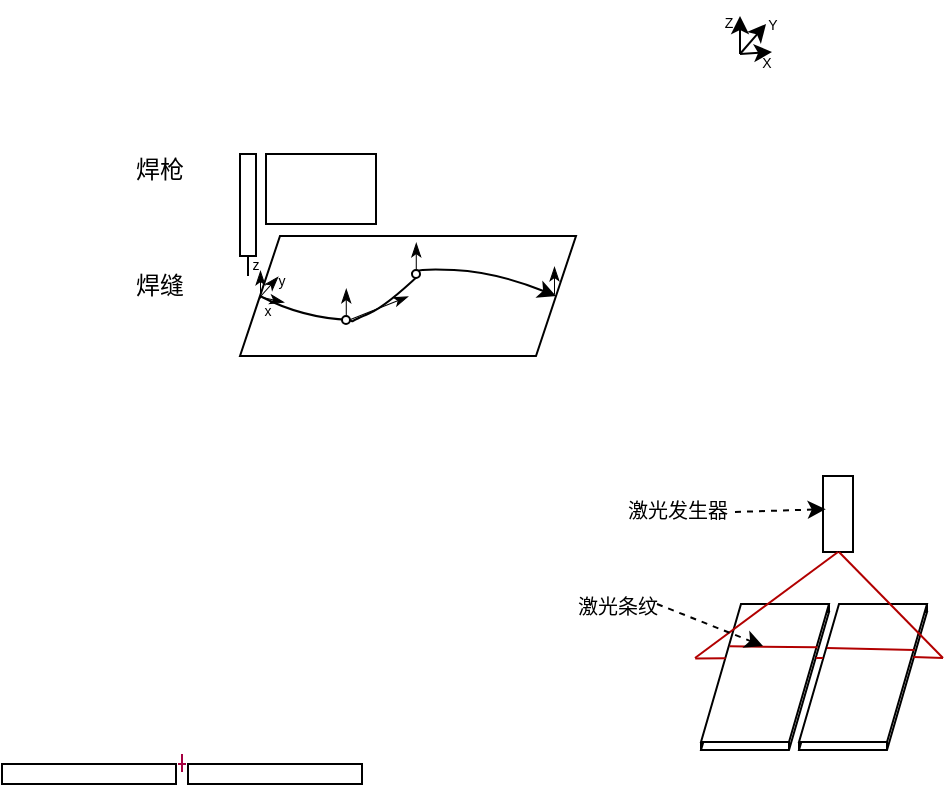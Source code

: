 <mxfile version="22.1.18" type="github">
  <diagram name="第 1 页" id="qrdvi6JPUX82MHN96o6e">
    <mxGraphModel dx="715" dy="390" grid="0" gridSize="10" guides="1" tooltips="1" connect="1" arrows="1" fold="1" page="1" pageScale="1" pageWidth="827" pageHeight="1169" math="0" shadow="0">
      <root>
        <mxCell id="0" />
        <mxCell id="1" parent="0" />
        <mxCell id="XrR6xecaoihYYggqQL5T-5" value="" style="shape=parallelogram;perimeter=parallelogramPerimeter;whiteSpace=wrap;html=1;fixedSize=1;" parent="1" vertex="1">
          <mxGeometry x="137" y="276" width="168" height="60" as="geometry" />
        </mxCell>
        <mxCell id="XrR6xecaoihYYggqQL5T-1" value="" style="rounded=0;whiteSpace=wrap;html=1;" parent="1" vertex="1">
          <mxGeometry x="137" y="235" width="8" height="51" as="geometry" />
        </mxCell>
        <mxCell id="XrR6xecaoihYYggqQL5T-2" value="" style="rounded=0;whiteSpace=wrap;html=1;" parent="1" vertex="1">
          <mxGeometry x="150" y="235" width="55" height="35" as="geometry" />
        </mxCell>
        <mxCell id="XrR6xecaoihYYggqQL5T-3" value="焊枪" style="text;html=1;strokeColor=none;fillColor=none;align=center;verticalAlign=middle;whiteSpace=wrap;rounded=0;" parent="1" vertex="1">
          <mxGeometry x="67" y="228" width="60" height="30" as="geometry" />
        </mxCell>
        <mxCell id="XrR6xecaoihYYggqQL5T-4" value="" style="endArrow=none;html=1;rounded=0;entryX=0.5;entryY=1;entryDx=0;entryDy=0;" parent="1" target="XrR6xecaoihYYggqQL5T-1" edge="1">
          <mxGeometry width="50" height="50" relative="1" as="geometry">
            <mxPoint x="141" y="296" as="sourcePoint" />
            <mxPoint x="140" y="289" as="targetPoint" />
          </mxGeometry>
        </mxCell>
        <mxCell id="XrR6xecaoihYYggqQL5T-6" value="" style="curved=1;endArrow=classic;html=1;rounded=0;exitX=0;exitY=0.5;exitDx=0;exitDy=0;entryX=1;entryY=0.5;entryDx=0;entryDy=0;" parent="1" source="XrR6xecaoihYYggqQL5T-19" target="XrR6xecaoihYYggqQL5T-5" edge="1">
          <mxGeometry width="50" height="50" relative="1" as="geometry">
            <mxPoint x="171" y="330" as="sourcePoint" />
            <mxPoint x="221" y="280" as="targetPoint" />
            <Array as="points">
              <mxPoint x="223" y="292" />
              <mxPoint x="265" y="294" />
            </Array>
          </mxGeometry>
        </mxCell>
        <mxCell id="XrR6xecaoihYYggqQL5T-7" value="焊缝" style="text;html=1;strokeColor=none;fillColor=none;align=center;verticalAlign=middle;whiteSpace=wrap;rounded=0;" parent="1" vertex="1">
          <mxGeometry x="67" y="286" width="60" height="30" as="geometry" />
        </mxCell>
        <mxCell id="XrR6xecaoihYYggqQL5T-15" value="" style="group;rotation=0;" parent="1" vertex="1" connectable="0">
          <mxGeometry x="376" y="165" width="33" height="26" as="geometry" />
        </mxCell>
        <mxCell id="XrR6xecaoihYYggqQL5T-8" value="" style="endArrow=classic;html=1;rounded=0;" parent="XrR6xecaoihYYggqQL5T-15" edge="1">
          <mxGeometry width="50" height="50" relative="1" as="geometry">
            <mxPoint x="11" y="20" as="sourcePoint" />
            <mxPoint x="11" y="1" as="targetPoint" />
          </mxGeometry>
        </mxCell>
        <mxCell id="XrR6xecaoihYYggqQL5T-9" value="" style="endArrow=classic;html=1;rounded=0;" parent="XrR6xecaoihYYggqQL5T-15" edge="1">
          <mxGeometry width="50" height="50" relative="1" as="geometry">
            <mxPoint x="11" y="20" as="sourcePoint" />
            <mxPoint x="27" y="19" as="targetPoint" />
          </mxGeometry>
        </mxCell>
        <mxCell id="XrR6xecaoihYYggqQL5T-10" value="" style="endArrow=classic;html=1;rounded=0;" parent="XrR6xecaoihYYggqQL5T-15" edge="1">
          <mxGeometry width="50" height="50" relative="1" as="geometry">
            <mxPoint x="11" y="20" as="sourcePoint" />
            <mxPoint x="24" y="5" as="targetPoint" />
          </mxGeometry>
        </mxCell>
        <mxCell id="XrR6xecaoihYYggqQL5T-12" value="&lt;font style=&quot;font-size: 7px;&quot;&gt;Z&lt;/font&gt;" style="text;html=1;strokeColor=none;fillColor=none;align=center;verticalAlign=middle;whiteSpace=wrap;rounded=0;rotation=0;" parent="XrR6xecaoihYYggqQL5T-15" vertex="1">
          <mxGeometry width="11" height="6.19" as="geometry" />
        </mxCell>
        <mxCell id="XrR6xecaoihYYggqQL5T-13" value="&lt;span style=&quot;font-size: 7px;&quot;&gt;X&lt;/span&gt;" style="text;html=1;strokeColor=none;fillColor=none;align=center;verticalAlign=middle;whiteSpace=wrap;rounded=0;rotation=0;" parent="XrR6xecaoihYYggqQL5T-15" vertex="1">
          <mxGeometry x="19" y="20" width="11" height="6.19" as="geometry" />
        </mxCell>
        <mxCell id="XrR6xecaoihYYggqQL5T-14" value="&lt;font style=&quot;font-size: 7px;&quot;&gt;Y&lt;/font&gt;" style="text;html=1;strokeColor=none;fillColor=none;align=center;verticalAlign=middle;whiteSpace=wrap;rounded=0;rotation=0;" parent="XrR6xecaoihYYggqQL5T-15" vertex="1">
          <mxGeometry x="22" y="1" width="11" height="6.19" as="geometry" />
        </mxCell>
        <mxCell id="XrR6xecaoihYYggqQL5T-17" value="" style="curved=1;endArrow=none;html=1;rounded=0;exitX=0;exitY=0.5;exitDx=0;exitDy=0;entryX=1;entryY=0.5;entryDx=0;entryDy=0;endFill=0;" parent="1" source="XrR6xecaoihYYggqQL5T-5" target="XrR6xecaoihYYggqQL5T-16" edge="1">
          <mxGeometry width="50" height="50" relative="1" as="geometry">
            <mxPoint x="147" y="306" as="sourcePoint" />
            <mxPoint x="295" y="306" as="targetPoint" />
            <Array as="points">
              <mxPoint x="168" y="317" />
            </Array>
          </mxGeometry>
        </mxCell>
        <mxCell id="XrR6xecaoihYYggqQL5T-16" value="" style="ellipse;whiteSpace=wrap;html=1;aspect=fixed;" parent="1" vertex="1">
          <mxGeometry x="188" y="316" width="4" height="4" as="geometry" />
        </mxCell>
        <mxCell id="XrR6xecaoihYYggqQL5T-21" value="" style="curved=1;endArrow=none;html=1;rounded=0;exitX=1;exitY=0.5;exitDx=0;exitDy=0;entryX=1;entryY=0.5;entryDx=0;entryDy=0;startArrow=none;startFill=0;endFill=0;" parent="1" source="XrR6xecaoihYYggqQL5T-16" target="XrR6xecaoihYYggqQL5T-19" edge="1">
          <mxGeometry width="50" height="50" relative="1" as="geometry">
            <mxPoint x="188" y="318" as="sourcePoint" />
            <mxPoint x="295" y="306" as="targetPoint" />
            <Array as="points">
              <mxPoint x="193" y="319" />
              <mxPoint x="194" y="318" />
              <mxPoint x="210" y="311" />
            </Array>
          </mxGeometry>
        </mxCell>
        <mxCell id="XrR6xecaoihYYggqQL5T-19" value="" style="ellipse;whiteSpace=wrap;html=1;aspect=fixed;" parent="1" vertex="1">
          <mxGeometry x="223" y="293" width="4" height="4" as="geometry" />
        </mxCell>
        <mxCell id="XrR6xecaoihYYggqQL5T-30" value="" style="endArrow=classicThin;html=1;rounded=0;strokeWidth=0.522;endFill=1;" parent="1" edge="1">
          <mxGeometry width="50" height="50" relative="1" as="geometry">
            <mxPoint x="147" y="307" as="sourcePoint" />
            <mxPoint x="147" y="293" as="targetPoint" />
          </mxGeometry>
        </mxCell>
        <mxCell id="XrR6xecaoihYYggqQL5T-31" value="" style="endArrow=classicThin;html=1;rounded=0;strokeWidth=0.522;endFill=1;" parent="1" edge="1">
          <mxGeometry width="50" height="50" relative="1" as="geometry">
            <mxPoint x="189.89" y="316" as="sourcePoint" />
            <mxPoint x="189.89" y="302" as="targetPoint" />
          </mxGeometry>
        </mxCell>
        <mxCell id="XrR6xecaoihYYggqQL5T-32" value="" style="endArrow=classicThin;html=1;rounded=0;strokeWidth=0.522;endFill=1;" parent="1" edge="1">
          <mxGeometry width="50" height="50" relative="1" as="geometry">
            <mxPoint x="224.89" y="293" as="sourcePoint" />
            <mxPoint x="224.89" y="279" as="targetPoint" />
          </mxGeometry>
        </mxCell>
        <mxCell id="XrR6xecaoihYYggqQL5T-34" value="" style="endArrow=classicThin;html=1;rounded=0;strokeWidth=0.522;endFill=1;" parent="1" edge="1">
          <mxGeometry width="50" height="50" relative="1" as="geometry">
            <mxPoint x="294" y="305" as="sourcePoint" />
            <mxPoint x="294" y="291" as="targetPoint" />
          </mxGeometry>
        </mxCell>
        <mxCell id="XrR6xecaoihYYggqQL5T-35" value="" style="endArrow=classicThin;html=1;rounded=0;strokeWidth=0.522;endFill=1;" parent="1" edge="1">
          <mxGeometry width="50" height="50" relative="1" as="geometry">
            <mxPoint x="148" y="306.5" as="sourcePoint" />
            <mxPoint x="159" y="309" as="targetPoint" />
          </mxGeometry>
        </mxCell>
        <mxCell id="XrR6xecaoihYYggqQL5T-36" value="" style="endArrow=classicThin;html=1;rounded=0;strokeWidth=0.522;endFill=1;" parent="1" edge="1">
          <mxGeometry width="50" height="50" relative="1" as="geometry">
            <mxPoint x="147" y="306" as="sourcePoint" />
            <mxPoint x="156" y="296" as="targetPoint" />
          </mxGeometry>
        </mxCell>
        <mxCell id="XrR6xecaoihYYggqQL5T-37" value="&lt;span style=&quot;font-size: 7px;&quot;&gt;x&lt;/span&gt;" style="text;html=1;strokeColor=none;fillColor=none;align=center;verticalAlign=middle;whiteSpace=wrap;rounded=0;" parent="1" vertex="1">
          <mxGeometry x="143" y="308" width="16" height="8" as="geometry" />
        </mxCell>
        <mxCell id="XrR6xecaoihYYggqQL5T-38" value="&lt;span style=&quot;font-size: 7px;&quot;&gt;y&lt;/span&gt;" style="text;html=1;strokeColor=none;fillColor=none;align=center;verticalAlign=middle;whiteSpace=wrap;rounded=0;" parent="1" vertex="1">
          <mxGeometry x="150" y="293" width="16" height="8" as="geometry" />
        </mxCell>
        <mxCell id="XrR6xecaoihYYggqQL5T-39" value="&lt;span style=&quot;font-size: 7px;&quot;&gt;z&lt;/span&gt;" style="text;html=1;strokeColor=none;fillColor=none;align=center;verticalAlign=middle;whiteSpace=wrap;rounded=0;" parent="1" vertex="1">
          <mxGeometry x="137" y="285" width="16" height="8" as="geometry" />
        </mxCell>
        <mxCell id="XrR6xecaoihYYggqQL5T-40" value="" style="endArrow=classicThin;html=1;rounded=0;strokeWidth=0.522;endFill=1;" parent="1" target="XrR6xecaoihYYggqQL5T-5" edge="1">
          <mxGeometry width="50" height="50" relative="1" as="geometry">
            <mxPoint x="192" y="317.5" as="sourcePoint" />
            <mxPoint x="200" y="315" as="targetPoint" />
          </mxGeometry>
        </mxCell>
        <mxCell id="mQIY4NiD0DT4UJwngbeD-1" value="" style="rounded=0;whiteSpace=wrap;html=1;" vertex="1" parent="1">
          <mxGeometry x="18" y="540" width="87" height="10" as="geometry" />
        </mxCell>
        <mxCell id="mQIY4NiD0DT4UJwngbeD-2" value="" style="rounded=0;whiteSpace=wrap;html=1;" vertex="1" parent="1">
          <mxGeometry x="111" y="540" width="87" height="10" as="geometry" />
        </mxCell>
        <mxCell id="mQIY4NiD0DT4UJwngbeD-3" value="" style="endArrow=none;html=1;rounded=0;fillColor=#d80073;strokeColor=#A50040;" edge="1" parent="1">
          <mxGeometry width="50" height="50" relative="1" as="geometry">
            <mxPoint x="108" y="544" as="sourcePoint" />
            <mxPoint x="108" y="535" as="targetPoint" />
          </mxGeometry>
        </mxCell>
        <mxCell id="mQIY4NiD0DT4UJwngbeD-4" value="" style="endArrow=none;html=1;rounded=0;fillColor=#d80073;strokeColor=#A50040;" edge="1" parent="1">
          <mxGeometry width="50" height="50" relative="1" as="geometry">
            <mxPoint x="106" y="540" as="sourcePoint" />
            <mxPoint x="110" y="540" as="targetPoint" />
          </mxGeometry>
        </mxCell>
        <mxCell id="mQIY4NiD0DT4UJwngbeD-5" value="" style="shape=parallelogram;perimeter=parallelogramPerimeter;whiteSpace=wrap;html=1;fixedSize=1;" vertex="1" parent="1">
          <mxGeometry x="367.5" y="464" width="64" height="69" as="geometry" />
        </mxCell>
        <mxCell id="mQIY4NiD0DT4UJwngbeD-6" value="" style="shape=parallelogram;perimeter=parallelogramPerimeter;whiteSpace=wrap;html=1;fixedSize=1;" vertex="1" parent="1">
          <mxGeometry x="416.5" y="464" width="64" height="69" as="geometry" />
        </mxCell>
        <mxCell id="mQIY4NiD0DT4UJwngbeD-7" value="" style="shape=parallelogram;perimeter=parallelogramPerimeter;whiteSpace=wrap;html=1;fixedSize=1;" vertex="1" parent="1">
          <mxGeometry x="367.5" y="460" width="64" height="69" as="geometry" />
        </mxCell>
        <mxCell id="mQIY4NiD0DT4UJwngbeD-8" value="" style="shape=parallelogram;perimeter=parallelogramPerimeter;whiteSpace=wrap;html=1;fixedSize=1;" vertex="1" parent="1">
          <mxGeometry x="416.5" y="460" width="64" height="69" as="geometry" />
        </mxCell>
        <mxCell id="mQIY4NiD0DT4UJwngbeD-9" value="" style="endArrow=none;html=1;rounded=0;entryX=0;entryY=1;entryDx=0;entryDy=0;exitX=0;exitY=1;exitDx=0;exitDy=0;" edge="1" parent="1" source="mQIY4NiD0DT4UJwngbeD-5" target="mQIY4NiD0DT4UJwngbeD-7">
          <mxGeometry width="50" height="50" relative="1" as="geometry">
            <mxPoint x="321.5" y="548" as="sourcePoint" />
            <mxPoint x="371.5" y="498" as="targetPoint" />
          </mxGeometry>
        </mxCell>
        <mxCell id="mQIY4NiD0DT4UJwngbeD-10" value="" style="endArrow=none;html=1;rounded=0;entryX=0;entryY=1;entryDx=0;entryDy=0;exitX=0;exitY=1;exitDx=0;exitDy=0;" edge="1" parent="1">
          <mxGeometry width="50" height="50" relative="1" as="geometry">
            <mxPoint x="411.5" y="533" as="sourcePoint" />
            <mxPoint x="411.5" y="529" as="targetPoint" />
          </mxGeometry>
        </mxCell>
        <mxCell id="mQIY4NiD0DT4UJwngbeD-11" value="" style="endArrow=none;html=1;rounded=0;entryX=0;entryY=1;entryDx=0;entryDy=0;exitX=0;exitY=1;exitDx=0;exitDy=0;" edge="1" parent="1">
          <mxGeometry width="50" height="50" relative="1" as="geometry">
            <mxPoint x="416.5" y="533" as="sourcePoint" />
            <mxPoint x="416.5" y="529" as="targetPoint" />
          </mxGeometry>
        </mxCell>
        <mxCell id="mQIY4NiD0DT4UJwngbeD-12" value="" style="endArrow=none;html=1;rounded=0;exitX=0;exitY=1;exitDx=0;exitDy=0;" edge="1" parent="1">
          <mxGeometry width="50" height="50" relative="1" as="geometry">
            <mxPoint x="460.5" y="533" as="sourcePoint" />
            <mxPoint x="460.5" y="529" as="targetPoint" />
          </mxGeometry>
        </mxCell>
        <mxCell id="mQIY4NiD0DT4UJwngbeD-13" value="" style="endArrow=none;html=1;rounded=0;entryX=0;entryY=1;entryDx=0;entryDy=0;exitX=0;exitY=1;exitDx=0;exitDy=0;" edge="1" parent="1">
          <mxGeometry width="50" height="50" relative="1" as="geometry">
            <mxPoint x="480.5" y="464" as="sourcePoint" />
            <mxPoint x="480.5" y="460" as="targetPoint" />
          </mxGeometry>
        </mxCell>
        <mxCell id="mQIY4NiD0DT4UJwngbeD-14" value="" style="endArrow=none;html=1;rounded=0;entryX=0;entryY=1;entryDx=0;entryDy=0;exitX=0;exitY=1;exitDx=0;exitDy=0;" edge="1" parent="1">
          <mxGeometry width="50" height="50" relative="1" as="geometry">
            <mxPoint x="431.5" y="464" as="sourcePoint" />
            <mxPoint x="431.5" y="460" as="targetPoint" />
          </mxGeometry>
        </mxCell>
        <mxCell id="mQIY4NiD0DT4UJwngbeD-16" value="" style="rounded=0;whiteSpace=wrap;html=1;rotation=0;" vertex="1" parent="1">
          <mxGeometry x="428.5" y="396" width="15" height="38" as="geometry" />
        </mxCell>
        <mxCell id="mQIY4NiD0DT4UJwngbeD-17" value="" style="endArrow=none;html=1;rounded=0;entryX=0.5;entryY=1;entryDx=0;entryDy=0;fillColor=#e51400;strokeColor=#B20000;" edge="1" parent="1" target="mQIY4NiD0DT4UJwngbeD-16">
          <mxGeometry width="50" height="50" relative="1" as="geometry">
            <mxPoint x="364.5" y="487" as="sourcePoint" />
            <mxPoint x="342.5" y="434" as="targetPoint" />
          </mxGeometry>
        </mxCell>
        <mxCell id="mQIY4NiD0DT4UJwngbeD-18" value="" style="endArrow=none;html=1;rounded=0;fillColor=#e51400;strokeColor=#B20000;" edge="1" parent="1">
          <mxGeometry width="50" height="50" relative="1" as="geometry">
            <mxPoint x="436.5" y="434" as="sourcePoint" />
            <mxPoint x="488.5" y="487" as="targetPoint" />
          </mxGeometry>
        </mxCell>
        <mxCell id="mQIY4NiD0DT4UJwngbeD-19" value="" style="endArrow=none;html=1;rounded=0;exitX=0.193;exitY=0.393;exitDx=0;exitDy=0;exitPerimeter=0;fillColor=#e51400;strokeColor=#B20000;" edge="1" parent="1" source="mQIY4NiD0DT4UJwngbeD-7">
          <mxGeometry width="50" height="50" relative="1" as="geometry">
            <mxPoint x="376.496" y="486.996" as="sourcePoint" />
            <mxPoint x="364.64" y="487.19" as="targetPoint" />
          </mxGeometry>
        </mxCell>
        <mxCell id="mQIY4NiD0DT4UJwngbeD-20" value="" style="endArrow=none;html=1;rounded=0;exitX=0.893;exitY=0.384;exitDx=0;exitDy=0;exitPerimeter=0;fillColor=#e51400;strokeColor=#B20000;" edge="1" parent="1" source="mQIY4NiD0DT4UJwngbeD-8">
          <mxGeometry width="50" height="50" relative="1" as="geometry">
            <mxPoint x="485.5" y="541" as="sourcePoint" />
            <mxPoint x="488.5" y="487" as="targetPoint" />
          </mxGeometry>
        </mxCell>
        <mxCell id="mQIY4NiD0DT4UJwngbeD-21" value="" style="endArrow=none;html=1;rounded=0;entryX=0.909;entryY=0.256;entryDx=0;entryDy=0;entryPerimeter=0;exitX=0.224;exitY=0.307;exitDx=0;exitDy=0;exitPerimeter=0;fillColor=#e51400;strokeColor=#B20000;" edge="1" parent="1" source="mQIY4NiD0DT4UJwngbeD-7" target="mQIY4NiD0DT4UJwngbeD-5">
          <mxGeometry width="50" height="50" relative="1" as="geometry">
            <mxPoint x="300.5" y="490" as="sourcePoint" />
            <mxPoint x="350.5" y="440" as="targetPoint" />
          </mxGeometry>
        </mxCell>
        <mxCell id="mQIY4NiD0DT4UJwngbeD-22" value="" style="endArrow=none;html=1;rounded=0;entryX=0.902;entryY=0.334;entryDx=0;entryDy=0;entryPerimeter=0;fillColor=#e51400;strokeColor=#B20000;" edge="1" parent="1" target="mQIY4NiD0DT4UJwngbeD-8">
          <mxGeometry width="50" height="50" relative="1" as="geometry">
            <mxPoint x="430.5" y="482" as="sourcePoint" />
            <mxPoint x="472.5" y="483" as="targetPoint" />
          </mxGeometry>
        </mxCell>
        <mxCell id="mQIY4NiD0DT4UJwngbeD-23" value="" style="endArrow=none;html=1;rounded=0;entryX=0.898;entryY=0.333;entryDx=0;entryDy=0;entryPerimeter=0;fillColor=#e51400;strokeColor=#B20000;" edge="1" parent="1" target="mQIY4NiD0DT4UJwngbeD-5">
          <mxGeometry width="50" height="50" relative="1" as="geometry">
            <mxPoint x="428.5" y="487" as="sourcePoint" />
            <mxPoint x="425.5" y="487" as="targetPoint" />
          </mxGeometry>
        </mxCell>
        <mxCell id="mQIY4NiD0DT4UJwngbeD-24" value="&lt;font style=&quot;font-size: 10px;&quot;&gt;激光发生器&lt;/font&gt;" style="text;html=1;strokeColor=none;fillColor=none;align=center;verticalAlign=middle;whiteSpace=wrap;rounded=0;" vertex="1" parent="1">
          <mxGeometry x="326.5" y="402" width="58" height="22" as="geometry" />
        </mxCell>
        <mxCell id="mQIY4NiD0DT4UJwngbeD-25" value="" style="endArrow=classic;html=1;rounded=0;entryX=0.092;entryY=0.436;entryDx=0;entryDy=0;entryPerimeter=0;dashed=1;" edge="1" parent="1" target="mQIY4NiD0DT4UJwngbeD-16">
          <mxGeometry width="50" height="50" relative="1" as="geometry">
            <mxPoint x="384.5" y="414" as="sourcePoint" />
            <mxPoint x="246.5" y="419" as="targetPoint" />
          </mxGeometry>
        </mxCell>
        <mxCell id="mQIY4NiD0DT4UJwngbeD-26" value="&lt;font style=&quot;font-size: 10px;&quot;&gt;激光条纹&lt;/font&gt;" style="text;html=1;strokeColor=none;fillColor=none;align=center;verticalAlign=middle;whiteSpace=wrap;rounded=0;" vertex="1" parent="1">
          <mxGeometry x="296.5" y="450" width="58" height="22" as="geometry" />
        </mxCell>
        <mxCell id="mQIY4NiD0DT4UJwngbeD-27" value="" style="endArrow=classic;html=1;rounded=0;dashed=1;" edge="1" parent="1">
          <mxGeometry width="50" height="50" relative="1" as="geometry">
            <mxPoint x="345.5" y="460" as="sourcePoint" />
            <mxPoint x="398.5" y="481" as="targetPoint" />
          </mxGeometry>
        </mxCell>
      </root>
    </mxGraphModel>
  </diagram>
</mxfile>
